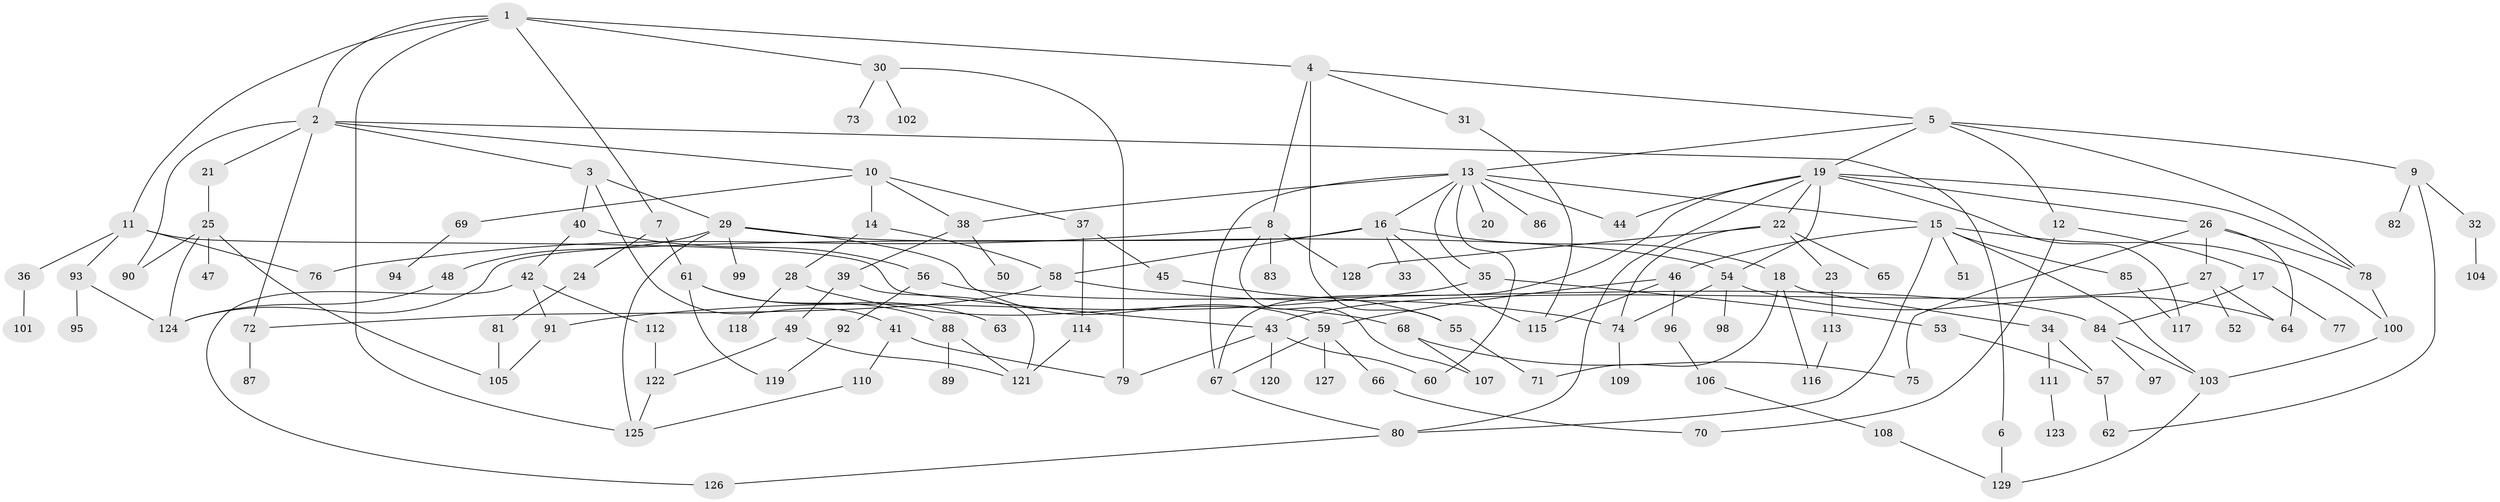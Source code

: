 // Generated by graph-tools (version 1.1) at 2025/10/02/27/25 16:10:52]
// undirected, 129 vertices, 183 edges
graph export_dot {
graph [start="1"]
  node [color=gray90,style=filled];
  1;
  2;
  3;
  4;
  5;
  6;
  7;
  8;
  9;
  10;
  11;
  12;
  13;
  14;
  15;
  16;
  17;
  18;
  19;
  20;
  21;
  22;
  23;
  24;
  25;
  26;
  27;
  28;
  29;
  30;
  31;
  32;
  33;
  34;
  35;
  36;
  37;
  38;
  39;
  40;
  41;
  42;
  43;
  44;
  45;
  46;
  47;
  48;
  49;
  50;
  51;
  52;
  53;
  54;
  55;
  56;
  57;
  58;
  59;
  60;
  61;
  62;
  63;
  64;
  65;
  66;
  67;
  68;
  69;
  70;
  71;
  72;
  73;
  74;
  75;
  76;
  77;
  78;
  79;
  80;
  81;
  82;
  83;
  84;
  85;
  86;
  87;
  88;
  89;
  90;
  91;
  92;
  93;
  94;
  95;
  96;
  97;
  98;
  99;
  100;
  101;
  102;
  103;
  104;
  105;
  106;
  107;
  108;
  109;
  110;
  111;
  112;
  113;
  114;
  115;
  116;
  117;
  118;
  119;
  120;
  121;
  122;
  123;
  124;
  125;
  126;
  127;
  128;
  129;
  1 -- 2;
  1 -- 4;
  1 -- 7;
  1 -- 11;
  1 -- 30;
  1 -- 125;
  2 -- 3;
  2 -- 6;
  2 -- 10;
  2 -- 21;
  2 -- 90;
  2 -- 72;
  3 -- 29;
  3 -- 40;
  3 -- 41;
  4 -- 5;
  4 -- 8;
  4 -- 31;
  4 -- 55;
  5 -- 9;
  5 -- 12;
  5 -- 13;
  5 -- 19;
  5 -- 78;
  6 -- 129;
  7 -- 24;
  7 -- 61;
  8 -- 76;
  8 -- 83;
  8 -- 107;
  8 -- 128;
  9 -- 32;
  9 -- 62;
  9 -- 82;
  10 -- 14;
  10 -- 37;
  10 -- 38;
  10 -- 69;
  11 -- 36;
  11 -- 43;
  11 -- 93;
  11 -- 76;
  12 -- 17;
  12 -- 70;
  13 -- 15;
  13 -- 16;
  13 -- 20;
  13 -- 35;
  13 -- 86;
  13 -- 67;
  13 -- 44;
  13 -- 38;
  13 -- 60;
  14 -- 28;
  14 -- 58;
  15 -- 46;
  15 -- 51;
  15 -- 85;
  15 -- 100;
  15 -- 80;
  15 -- 103;
  16 -- 18;
  16 -- 33;
  16 -- 58;
  16 -- 124;
  16 -- 115;
  17 -- 77;
  17 -- 84;
  18 -- 34;
  18 -- 71;
  18 -- 116;
  19 -- 22;
  19 -- 26;
  19 -- 44;
  19 -- 54;
  19 -- 67;
  19 -- 78;
  19 -- 80;
  19 -- 117;
  21 -- 25;
  22 -- 23;
  22 -- 65;
  22 -- 74;
  22 -- 128;
  23 -- 113;
  24 -- 81;
  25 -- 47;
  25 -- 90;
  25 -- 105;
  25 -- 124;
  26 -- 27;
  26 -- 75;
  26 -- 78;
  26 -- 64;
  27 -- 52;
  27 -- 64;
  27 -- 43;
  28 -- 68;
  28 -- 118;
  29 -- 48;
  29 -- 59;
  29 -- 99;
  29 -- 54;
  29 -- 125;
  30 -- 73;
  30 -- 102;
  30 -- 79;
  31 -- 115;
  32 -- 104;
  34 -- 57;
  34 -- 111;
  35 -- 53;
  35 -- 91;
  36 -- 101;
  37 -- 45;
  37 -- 114;
  38 -- 39;
  38 -- 50;
  39 -- 49;
  39 -- 121;
  40 -- 42;
  40 -- 56;
  41 -- 110;
  41 -- 79;
  42 -- 112;
  42 -- 126;
  42 -- 91;
  43 -- 60;
  43 -- 79;
  43 -- 120;
  45 -- 55;
  46 -- 96;
  46 -- 115;
  46 -- 59;
  48 -- 124;
  49 -- 122;
  49 -- 121;
  53 -- 57;
  54 -- 74;
  54 -- 98;
  54 -- 64;
  55 -- 71;
  56 -- 92;
  56 -- 84;
  57 -- 62;
  58 -- 72;
  58 -- 74;
  59 -- 66;
  59 -- 127;
  59 -- 67;
  61 -- 63;
  61 -- 88;
  61 -- 119;
  66 -- 70;
  67 -- 80;
  68 -- 107;
  68 -- 75;
  69 -- 94;
  72 -- 87;
  74 -- 109;
  78 -- 100;
  80 -- 126;
  81 -- 105;
  84 -- 97;
  84 -- 103;
  85 -- 117;
  88 -- 89;
  88 -- 121;
  91 -- 105;
  92 -- 119;
  93 -- 95;
  93 -- 124;
  96 -- 106;
  100 -- 103;
  103 -- 129;
  106 -- 108;
  108 -- 129;
  110 -- 125;
  111 -- 123;
  112 -- 122;
  113 -- 116;
  114 -- 121;
  122 -- 125;
}
